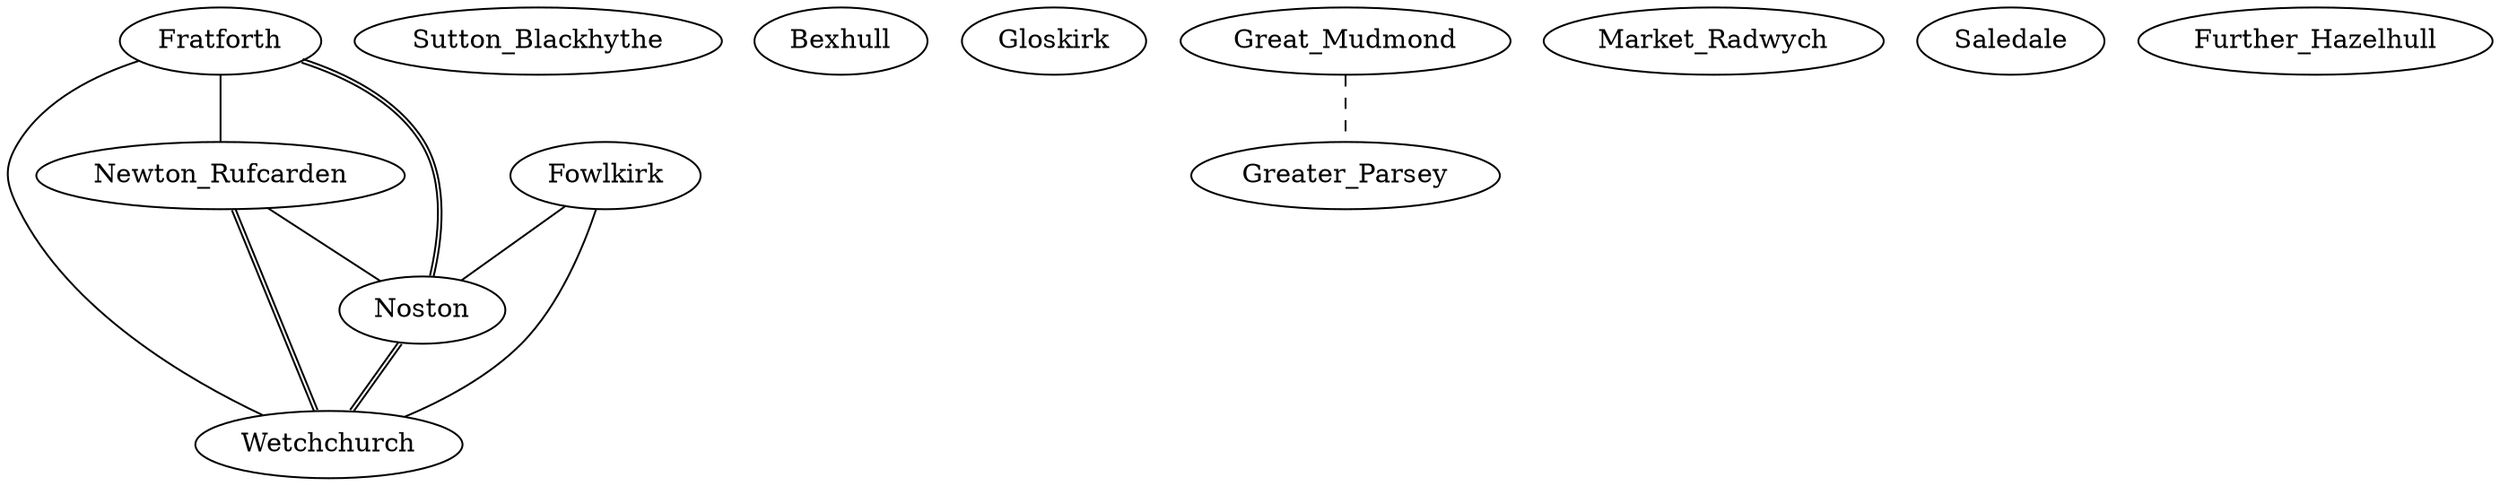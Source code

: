 graph Towns {
    Fratforth
    Sutton_Blackhythe
    Bexhull
    Wetchchurch
    Newton_Rufcarden
    Gloskirk
    Great_Mudmond
    Noston
    Greater_Parsey
    Market_Radwych
    Fowlkirk
    Saledale
    Further_Hazelhull
    Newton_Rufcarden -- Noston
    Newton_Rufcarden -- Wetchchurch [color="black:black"]
    Fratforth -- Wetchchurch
    Great_Mudmond -- Greater_Parsey [style="dashed"]
    Fratforth -- Noston [color="black:black"]
    Noston -- Wetchchurch [color="black:black"]
    Fowlkirk -- Wetchchurch
    Fratforth -- Newton_Rufcarden
    Fowlkirk -- Noston
}
